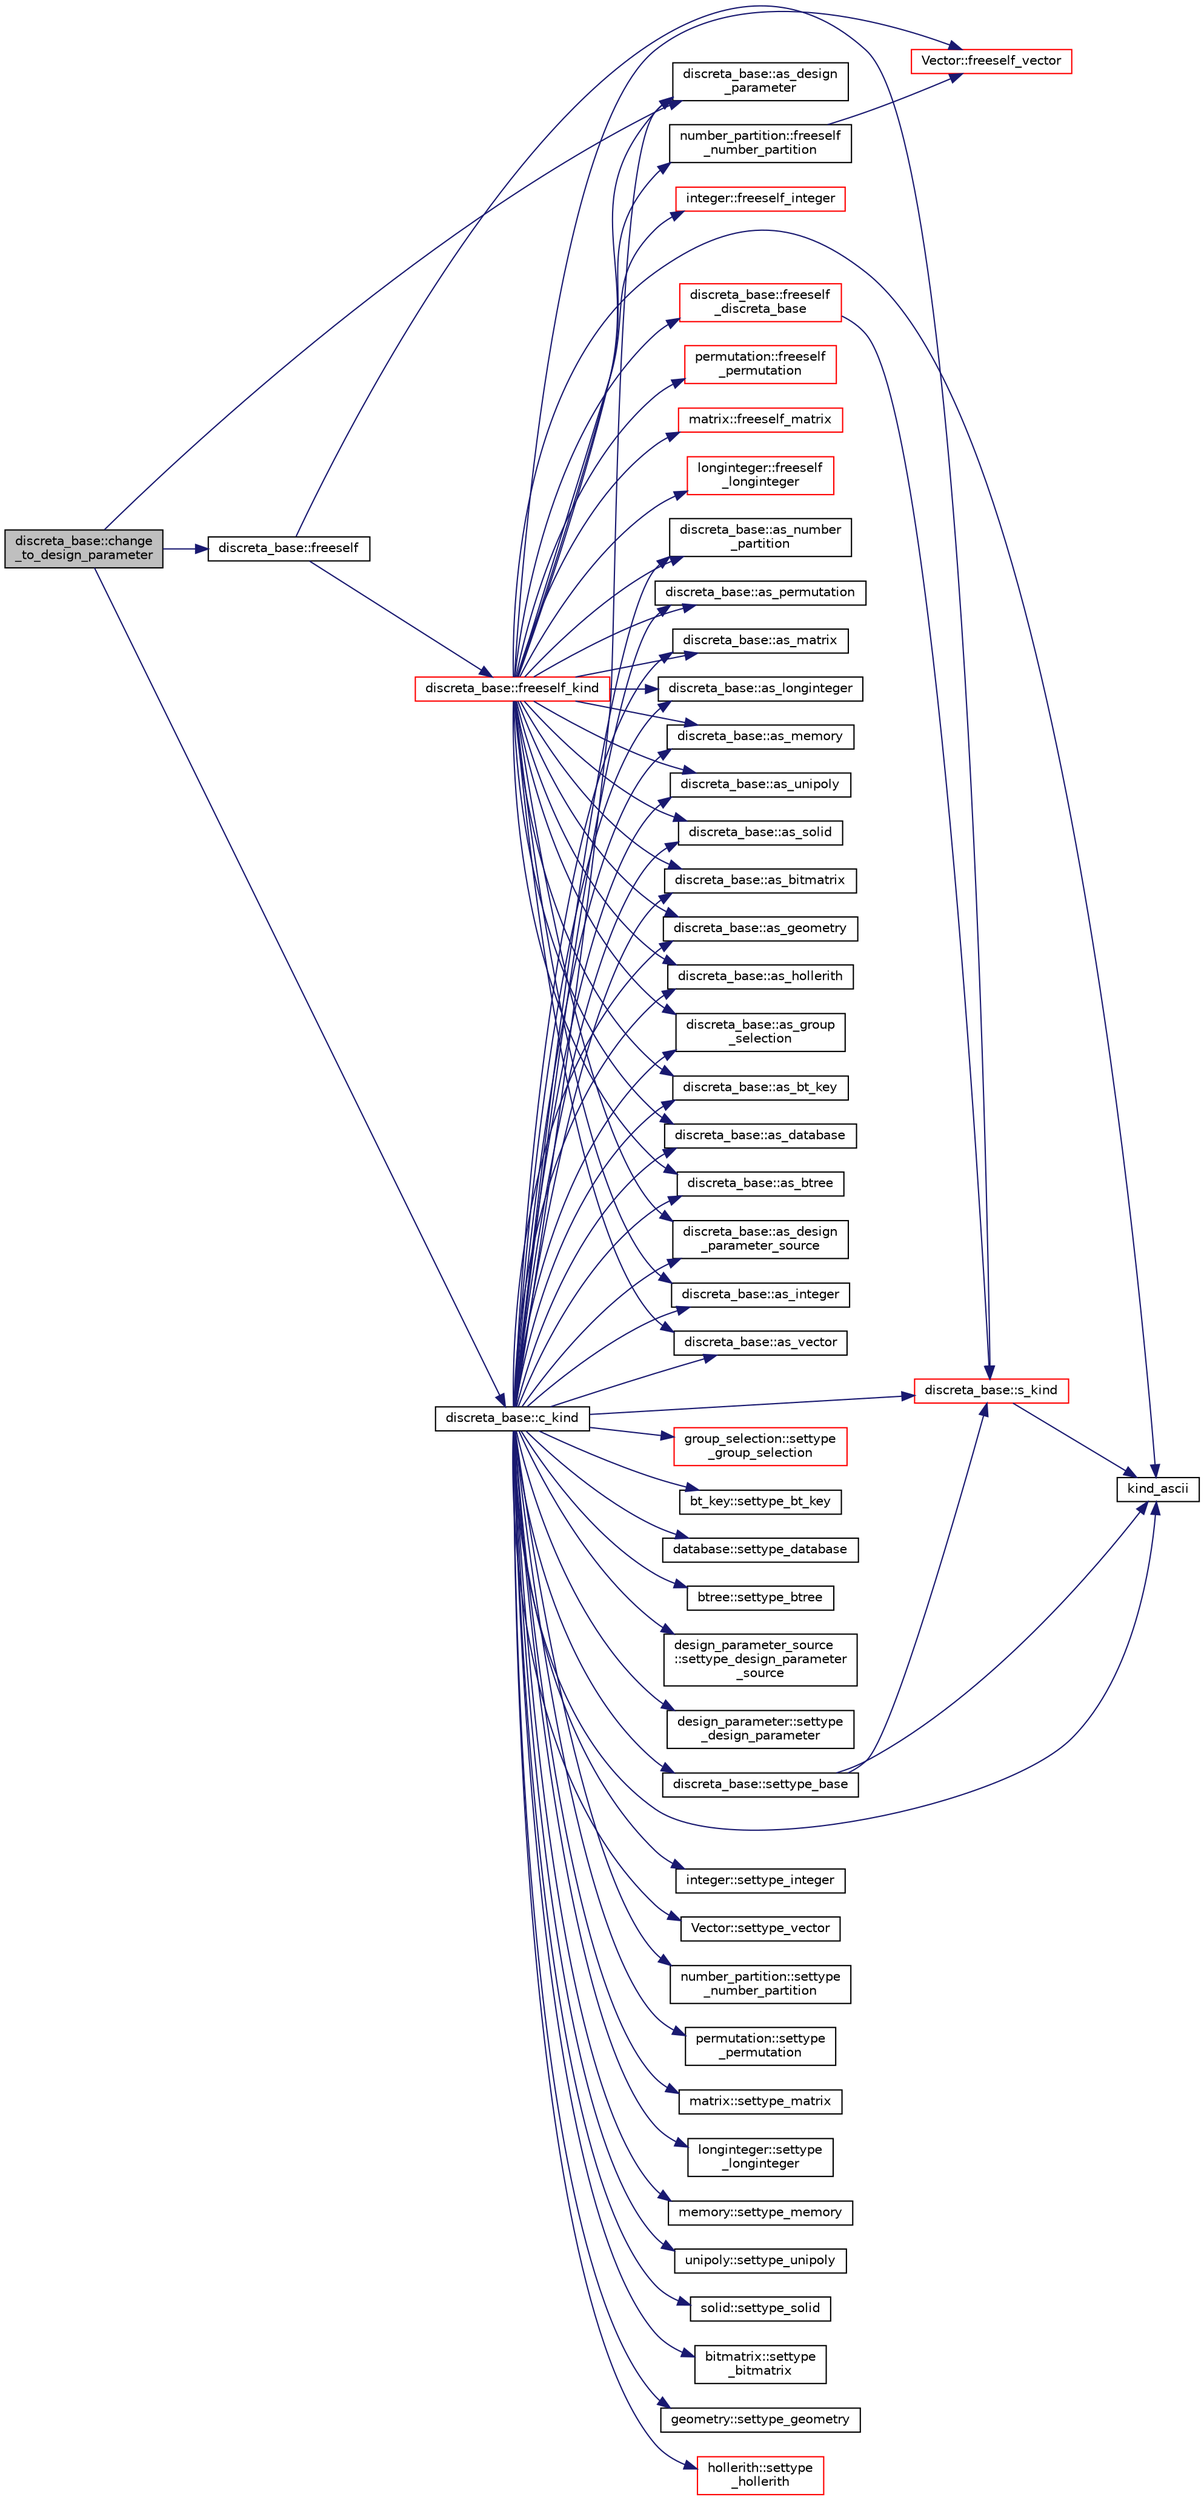 digraph "discreta_base::change_to_design_parameter"
{
  edge [fontname="Helvetica",fontsize="10",labelfontname="Helvetica",labelfontsize="10"];
  node [fontname="Helvetica",fontsize="10",shape=record];
  rankdir="LR";
  Node9800 [label="discreta_base::change\l_to_design_parameter",height=0.2,width=0.4,color="black", fillcolor="grey75", style="filled", fontcolor="black"];
  Node9800 -> Node9801 [color="midnightblue",fontsize="10",style="solid",fontname="Helvetica"];
  Node9801 [label="discreta_base::freeself",height=0.2,width=0.4,color="black", fillcolor="white", style="filled",URL="$d7/d71/classdiscreta__base.html#a9a3c9501a562293b5667c11b9174d6e5"];
  Node9801 -> Node9802 [color="midnightblue",fontsize="10",style="solid",fontname="Helvetica"];
  Node9802 [label="discreta_base::freeself_kind",height=0.2,width=0.4,color="red", fillcolor="white", style="filled",URL="$d7/d71/classdiscreta__base.html#a63a23ada2165b3838fab719ed458cec8"];
  Node9802 -> Node9803 [color="midnightblue",fontsize="10",style="solid",fontname="Helvetica"];
  Node9803 [label="discreta_base::freeself\l_discreta_base",height=0.2,width=0.4,color="red", fillcolor="white", style="filled",URL="$d7/d71/classdiscreta__base.html#a8b1ec2cee4566034441e066dc2c027db"];
  Node9803 -> Node9804 [color="midnightblue",fontsize="10",style="solid",fontname="Helvetica"];
  Node9804 [label="discreta_base::s_kind",height=0.2,width=0.4,color="red", fillcolor="white", style="filled",URL="$d7/d71/classdiscreta__base.html#a8a830025c74adbbc3362418a7c2ba157"];
  Node9804 -> Node9806 [color="midnightblue",fontsize="10",style="solid",fontname="Helvetica"];
  Node9806 [label="kind_ascii",height=0.2,width=0.4,color="black", fillcolor="white", style="filled",URL="$d9/d60/discreta_8h.html#ad0ce825a9f29bc6cec27e1b64cfe27bf"];
  Node9802 -> Node9810 [color="midnightblue",fontsize="10",style="solid",fontname="Helvetica"];
  Node9810 [label="discreta_base::as_integer",height=0.2,width=0.4,color="black", fillcolor="white", style="filled",URL="$d7/d71/classdiscreta__base.html#a00d7691eaf874fd283d942692fe8dd26"];
  Node9802 -> Node9811 [color="midnightblue",fontsize="10",style="solid",fontname="Helvetica"];
  Node9811 [label="integer::freeself_integer",height=0.2,width=0.4,color="red", fillcolor="white", style="filled",URL="$d0/de5/classinteger.html#a02eb557612c9db1820dd75a77151edc0"];
  Node9802 -> Node9812 [color="midnightblue",fontsize="10",style="solid",fontname="Helvetica"];
  Node9812 [label="discreta_base::as_vector",height=0.2,width=0.4,color="black", fillcolor="white", style="filled",URL="$d7/d71/classdiscreta__base.html#a7bdd6cae39c380b128ee9e17e42cf020"];
  Node9802 -> Node9813 [color="midnightblue",fontsize="10",style="solid",fontname="Helvetica"];
  Node9813 [label="Vector::freeself_vector",height=0.2,width=0.4,color="red", fillcolor="white", style="filled",URL="$d5/db2/class_vector.html#ad55c58937ca8fb342247a2c0fb572d20"];
  Node9802 -> Node9815 [color="midnightblue",fontsize="10",style="solid",fontname="Helvetica"];
  Node9815 [label="discreta_base::as_number\l_partition",height=0.2,width=0.4,color="black", fillcolor="white", style="filled",URL="$d7/d71/classdiscreta__base.html#a307aa09de0e925d46697707968ffab00"];
  Node9802 -> Node9816 [color="midnightblue",fontsize="10",style="solid",fontname="Helvetica"];
  Node9816 [label="number_partition::freeself\l_number_partition",height=0.2,width=0.4,color="black", fillcolor="white", style="filled",URL="$df/d50/classnumber__partition.html#aa74111c1c8cd218b654e7b7c1ca42eb5"];
  Node9816 -> Node9813 [color="midnightblue",fontsize="10",style="solid",fontname="Helvetica"];
  Node9802 -> Node9817 [color="midnightblue",fontsize="10",style="solid",fontname="Helvetica"];
  Node9817 [label="discreta_base::as_permutation",height=0.2,width=0.4,color="black", fillcolor="white", style="filled",URL="$d7/d71/classdiscreta__base.html#aa4e72f36a82984239b12ae831e131098"];
  Node9802 -> Node9818 [color="midnightblue",fontsize="10",style="solid",fontname="Helvetica"];
  Node9818 [label="permutation::freeself\l_permutation",height=0.2,width=0.4,color="red", fillcolor="white", style="filled",URL="$d0/d08/classpermutation.html#a1f86343fa765d71c976d79e5ce372c12"];
  Node9802 -> Node9819 [color="midnightblue",fontsize="10",style="solid",fontname="Helvetica"];
  Node9819 [label="discreta_base::as_matrix",height=0.2,width=0.4,color="black", fillcolor="white", style="filled",URL="$d7/d71/classdiscreta__base.html#ae4d7f56d917a4707b838fbffde6467ff"];
  Node9802 -> Node9820 [color="midnightblue",fontsize="10",style="solid",fontname="Helvetica"];
  Node9820 [label="matrix::freeself_matrix",height=0.2,width=0.4,color="red", fillcolor="white", style="filled",URL="$d1/d8d/classmatrix.html#ab47d61820499f35c15bf82fb6a3b9bd1"];
  Node9802 -> Node9822 [color="midnightblue",fontsize="10",style="solid",fontname="Helvetica"];
  Node9822 [label="discreta_base::as_longinteger",height=0.2,width=0.4,color="black", fillcolor="white", style="filled",URL="$d7/d71/classdiscreta__base.html#a20a094639eb711b10c8694c51937f7cd"];
  Node9802 -> Node9823 [color="midnightblue",fontsize="10",style="solid",fontname="Helvetica"];
  Node9823 [label="longinteger::freeself\l_longinteger",height=0.2,width=0.4,color="red", fillcolor="white", style="filled",URL="$d3/d71/classlonginteger.html#a82006f4b7c6bf897de0387497e16c219"];
  Node9802 -> Node9825 [color="midnightblue",fontsize="10",style="solid",fontname="Helvetica"];
  Node9825 [label="discreta_base::as_memory",height=0.2,width=0.4,color="black", fillcolor="white", style="filled",URL="$d7/d71/classdiscreta__base.html#ad94b2d7dce0cd4fa22db57f6e79c4bd2"];
  Node9802 -> Node9827 [color="midnightblue",fontsize="10",style="solid",fontname="Helvetica"];
  Node9827 [label="discreta_base::as_unipoly",height=0.2,width=0.4,color="black", fillcolor="white", style="filled",URL="$d7/d71/classdiscreta__base.html#ad50d8027f039fe5c2478cddb243adc9d"];
  Node9802 -> Node9829 [color="midnightblue",fontsize="10",style="solid",fontname="Helvetica"];
  Node9829 [label="discreta_base::as_solid",height=0.2,width=0.4,color="black", fillcolor="white", style="filled",URL="$d7/d71/classdiscreta__base.html#a1fc5f2b85ec97ab0a69dd64903c970a5"];
  Node9802 -> Node9831 [color="midnightblue",fontsize="10",style="solid",fontname="Helvetica"];
  Node9831 [label="discreta_base::as_bitmatrix",height=0.2,width=0.4,color="black", fillcolor="white", style="filled",URL="$d7/d71/classdiscreta__base.html#a071ad54ea8ef6c9d1d15f532e5a76df6"];
  Node9802 -> Node9833 [color="midnightblue",fontsize="10",style="solid",fontname="Helvetica"];
  Node9833 [label="discreta_base::as_geometry",height=0.2,width=0.4,color="black", fillcolor="white", style="filled",URL="$d7/d71/classdiscreta__base.html#a38fc7b4cdd830703e9d87354b79bc5c8"];
  Node9802 -> Node9835 [color="midnightblue",fontsize="10",style="solid",fontname="Helvetica"];
  Node9835 [label="discreta_base::as_hollerith",height=0.2,width=0.4,color="black", fillcolor="white", style="filled",URL="$d7/d71/classdiscreta__base.html#a3e66f82711f314710107e2f29e589690"];
  Node9802 -> Node9837 [color="midnightblue",fontsize="10",style="solid",fontname="Helvetica"];
  Node9837 [label="discreta_base::as_group\l_selection",height=0.2,width=0.4,color="black", fillcolor="white", style="filled",URL="$d7/d71/classdiscreta__base.html#aae1bac4883c567718bef9fb610abbdc8"];
  Node9802 -> Node9839 [color="midnightblue",fontsize="10",style="solid",fontname="Helvetica"];
  Node9839 [label="discreta_base::as_bt_key",height=0.2,width=0.4,color="black", fillcolor="white", style="filled",URL="$d7/d71/classdiscreta__base.html#a2734c6e08dca17cf6588bd5064ec1b9f"];
  Node9802 -> Node9841 [color="midnightblue",fontsize="10",style="solid",fontname="Helvetica"];
  Node9841 [label="discreta_base::as_database",height=0.2,width=0.4,color="black", fillcolor="white", style="filled",URL="$d7/d71/classdiscreta__base.html#ab055d39d58210a2b03ba3d33703b09a9"];
  Node9802 -> Node9843 [color="midnightblue",fontsize="10",style="solid",fontname="Helvetica"];
  Node9843 [label="discreta_base::as_btree",height=0.2,width=0.4,color="black", fillcolor="white", style="filled",URL="$d7/d71/classdiscreta__base.html#a78e76674cef2ec113c17989c11288778"];
  Node9802 -> Node9845 [color="midnightblue",fontsize="10",style="solid",fontname="Helvetica"];
  Node9845 [label="discreta_base::as_design\l_parameter_source",height=0.2,width=0.4,color="black", fillcolor="white", style="filled",URL="$d7/d71/classdiscreta__base.html#a59cbf837c6582ded5bc586265d13d81a"];
  Node9802 -> Node9847 [color="midnightblue",fontsize="10",style="solid",fontname="Helvetica"];
  Node9847 [label="discreta_base::as_design\l_parameter",height=0.2,width=0.4,color="black", fillcolor="white", style="filled",URL="$d7/d71/classdiscreta__base.html#aab24ff38ea1c5471ab3de42e014d0f2a"];
  Node9802 -> Node9806 [color="midnightblue",fontsize="10",style="solid",fontname="Helvetica"];
  Node9801 -> Node9804 [color="midnightblue",fontsize="10",style="solid",fontname="Helvetica"];
  Node9800 -> Node9849 [color="midnightblue",fontsize="10",style="solid",fontname="Helvetica"];
  Node9849 [label="discreta_base::c_kind",height=0.2,width=0.4,color="black", fillcolor="white", style="filled",URL="$d7/d71/classdiscreta__base.html#adc2ff61589c2d083688e7a43f333cb62"];
  Node9849 -> Node9850 [color="midnightblue",fontsize="10",style="solid",fontname="Helvetica"];
  Node9850 [label="discreta_base::settype_base",height=0.2,width=0.4,color="black", fillcolor="white", style="filled",URL="$d7/d71/classdiscreta__base.html#a4f42899a89447d1c3993ea07c38f8ad4"];
  Node9850 -> Node9804 [color="midnightblue",fontsize="10",style="solid",fontname="Helvetica"];
  Node9850 -> Node9806 [color="midnightblue",fontsize="10",style="solid",fontname="Helvetica"];
  Node9849 -> Node9810 [color="midnightblue",fontsize="10",style="solid",fontname="Helvetica"];
  Node9849 -> Node9851 [color="midnightblue",fontsize="10",style="solid",fontname="Helvetica"];
  Node9851 [label="integer::settype_integer",height=0.2,width=0.4,color="black", fillcolor="white", style="filled",URL="$d0/de5/classinteger.html#a6265c65ef311229acd513d748faba796"];
  Node9849 -> Node9812 [color="midnightblue",fontsize="10",style="solid",fontname="Helvetica"];
  Node9849 -> Node9852 [color="midnightblue",fontsize="10",style="solid",fontname="Helvetica"];
  Node9852 [label="Vector::settype_vector",height=0.2,width=0.4,color="black", fillcolor="white", style="filled",URL="$d5/db2/class_vector.html#a34e0d00b18c051f23904a8429fa6c8b4"];
  Node9849 -> Node9815 [color="midnightblue",fontsize="10",style="solid",fontname="Helvetica"];
  Node9849 -> Node9853 [color="midnightblue",fontsize="10",style="solid",fontname="Helvetica"];
  Node9853 [label="number_partition::settype\l_number_partition",height=0.2,width=0.4,color="black", fillcolor="white", style="filled",URL="$df/d50/classnumber__partition.html#a3aaec1b557758f643ffc8555bbc358be"];
  Node9849 -> Node9817 [color="midnightblue",fontsize="10",style="solid",fontname="Helvetica"];
  Node9849 -> Node9854 [color="midnightblue",fontsize="10",style="solid",fontname="Helvetica"];
  Node9854 [label="permutation::settype\l_permutation",height=0.2,width=0.4,color="black", fillcolor="white", style="filled",URL="$d0/d08/classpermutation.html#af1eea29f86195cede9562e444664c28c"];
  Node9849 -> Node9819 [color="midnightblue",fontsize="10",style="solid",fontname="Helvetica"];
  Node9849 -> Node9855 [color="midnightblue",fontsize="10",style="solid",fontname="Helvetica"];
  Node9855 [label="matrix::settype_matrix",height=0.2,width=0.4,color="black", fillcolor="white", style="filled",URL="$d1/d8d/classmatrix.html#a1780283a64a789e4084d792683d276bb"];
  Node9849 -> Node9822 [color="midnightblue",fontsize="10",style="solid",fontname="Helvetica"];
  Node9849 -> Node9856 [color="midnightblue",fontsize="10",style="solid",fontname="Helvetica"];
  Node9856 [label="longinteger::settype\l_longinteger",height=0.2,width=0.4,color="black", fillcolor="white", style="filled",URL="$d3/d71/classlonginteger.html#ae5f811ece8df31b9ff114368a18e1dc5"];
  Node9849 -> Node9825 [color="midnightblue",fontsize="10",style="solid",fontname="Helvetica"];
  Node9849 -> Node9857 [color="midnightblue",fontsize="10",style="solid",fontname="Helvetica"];
  Node9857 [label="memory::settype_memory",height=0.2,width=0.4,color="black", fillcolor="white", style="filled",URL="$d8/d99/classmemory.html#a33aae277f9b8fe36b02e9d5da895451b"];
  Node9849 -> Node9827 [color="midnightblue",fontsize="10",style="solid",fontname="Helvetica"];
  Node9849 -> Node9858 [color="midnightblue",fontsize="10",style="solid",fontname="Helvetica"];
  Node9858 [label="unipoly::settype_unipoly",height=0.2,width=0.4,color="black", fillcolor="white", style="filled",URL="$d1/d89/classunipoly.html#a8db854fcc85c5e1150b1f1b1c005c95b"];
  Node9849 -> Node9829 [color="midnightblue",fontsize="10",style="solid",fontname="Helvetica"];
  Node9849 -> Node9859 [color="midnightblue",fontsize="10",style="solid",fontname="Helvetica"];
  Node9859 [label="solid::settype_solid",height=0.2,width=0.4,color="black", fillcolor="white", style="filled",URL="$d8/def/classsolid.html#a775bd4821f75a8aee4ea3d4335ff90e0"];
  Node9849 -> Node9831 [color="midnightblue",fontsize="10",style="solid",fontname="Helvetica"];
  Node9849 -> Node9860 [color="midnightblue",fontsize="10",style="solid",fontname="Helvetica"];
  Node9860 [label="bitmatrix::settype\l_bitmatrix",height=0.2,width=0.4,color="black", fillcolor="white", style="filled",URL="$de/dc8/classbitmatrix.html#acb571d947f9526665ebbdc0ce3e2a973"];
  Node9849 -> Node9833 [color="midnightblue",fontsize="10",style="solid",fontname="Helvetica"];
  Node9849 -> Node9861 [color="midnightblue",fontsize="10",style="solid",fontname="Helvetica"];
  Node9861 [label="geometry::settype_geometry",height=0.2,width=0.4,color="black", fillcolor="white", style="filled",URL="$da/d44/classgeometry.html#ab4a336baba6a3f56f5ffa053a5be5ba7"];
  Node9849 -> Node9835 [color="midnightblue",fontsize="10",style="solid",fontname="Helvetica"];
  Node9849 -> Node9862 [color="midnightblue",fontsize="10",style="solid",fontname="Helvetica"];
  Node9862 [label="hollerith::settype\l_hollerith",height=0.2,width=0.4,color="red", fillcolor="white", style="filled",URL="$d8/d99/classhollerith.html#a23bbd4acfc88a0e90f1245f243f51f76"];
  Node9849 -> Node9837 [color="midnightblue",fontsize="10",style="solid",fontname="Helvetica"];
  Node9849 -> Node9864 [color="midnightblue",fontsize="10",style="solid",fontname="Helvetica"];
  Node9864 [label="group_selection::settype\l_group_selection",height=0.2,width=0.4,color="red", fillcolor="white", style="filled",URL="$d6/db0/classgroup__selection.html#a015ed73b7b8d784bedd4d11ac1fc0ec1"];
  Node9849 -> Node9839 [color="midnightblue",fontsize="10",style="solid",fontname="Helvetica"];
  Node9849 -> Node9867 [color="midnightblue",fontsize="10",style="solid",fontname="Helvetica"];
  Node9867 [label="bt_key::settype_bt_key",height=0.2,width=0.4,color="black", fillcolor="white", style="filled",URL="$d1/de5/classbt__key.html#a352bb10beb7c789d8d29373035824800"];
  Node9849 -> Node9841 [color="midnightblue",fontsize="10",style="solid",fontname="Helvetica"];
  Node9849 -> Node9868 [color="midnightblue",fontsize="10",style="solid",fontname="Helvetica"];
  Node9868 [label="database::settype_database",height=0.2,width=0.4,color="black", fillcolor="white", style="filled",URL="$db/d72/classdatabase.html#a014639aa001462e480eb1f3984839b72"];
  Node9849 -> Node9843 [color="midnightblue",fontsize="10",style="solid",fontname="Helvetica"];
  Node9849 -> Node9869 [color="midnightblue",fontsize="10",style="solid",fontname="Helvetica"];
  Node9869 [label="btree::settype_btree",height=0.2,width=0.4,color="black", fillcolor="white", style="filled",URL="$dd/db0/classbtree.html#a5a1b9773c848908a6050cc733d2d9780"];
  Node9849 -> Node9845 [color="midnightblue",fontsize="10",style="solid",fontname="Helvetica"];
  Node9849 -> Node9870 [color="midnightblue",fontsize="10",style="solid",fontname="Helvetica"];
  Node9870 [label="design_parameter_source\l::settype_design_parameter\l_source",height=0.2,width=0.4,color="black", fillcolor="white", style="filled",URL="$df/d4b/classdesign__parameter__source.html#a3af3b851df87bd1661fb9c9ce18822c8"];
  Node9849 -> Node9847 [color="midnightblue",fontsize="10",style="solid",fontname="Helvetica"];
  Node9849 -> Node9871 [color="midnightblue",fontsize="10",style="solid",fontname="Helvetica"];
  Node9871 [label="design_parameter::settype\l_design_parameter",height=0.2,width=0.4,color="black", fillcolor="white", style="filled",URL="$da/d94/classdesign__parameter.html#a8b19d277f2b7d09c2531a527dfc0359e"];
  Node9849 -> Node9806 [color="midnightblue",fontsize="10",style="solid",fontname="Helvetica"];
  Node9849 -> Node9804 [color="midnightblue",fontsize="10",style="solid",fontname="Helvetica"];
  Node9800 -> Node9847 [color="midnightblue",fontsize="10",style="solid",fontname="Helvetica"];
}
